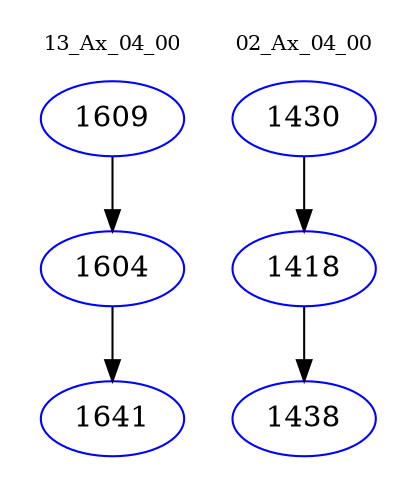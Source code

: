 digraph{
subgraph cluster_0 {
color = white
label = "13_Ax_04_00";
fontsize=10;
T0_1609 [label="1609", color="blue"]
T0_1609 -> T0_1604 [color="black"]
T0_1604 [label="1604", color="blue"]
T0_1604 -> T0_1641 [color="black"]
T0_1641 [label="1641", color="blue"]
}
subgraph cluster_1 {
color = white
label = "02_Ax_04_00";
fontsize=10;
T1_1430 [label="1430", color="blue"]
T1_1430 -> T1_1418 [color="black"]
T1_1418 [label="1418", color="blue"]
T1_1418 -> T1_1438 [color="black"]
T1_1438 [label="1438", color="blue"]
}
}
